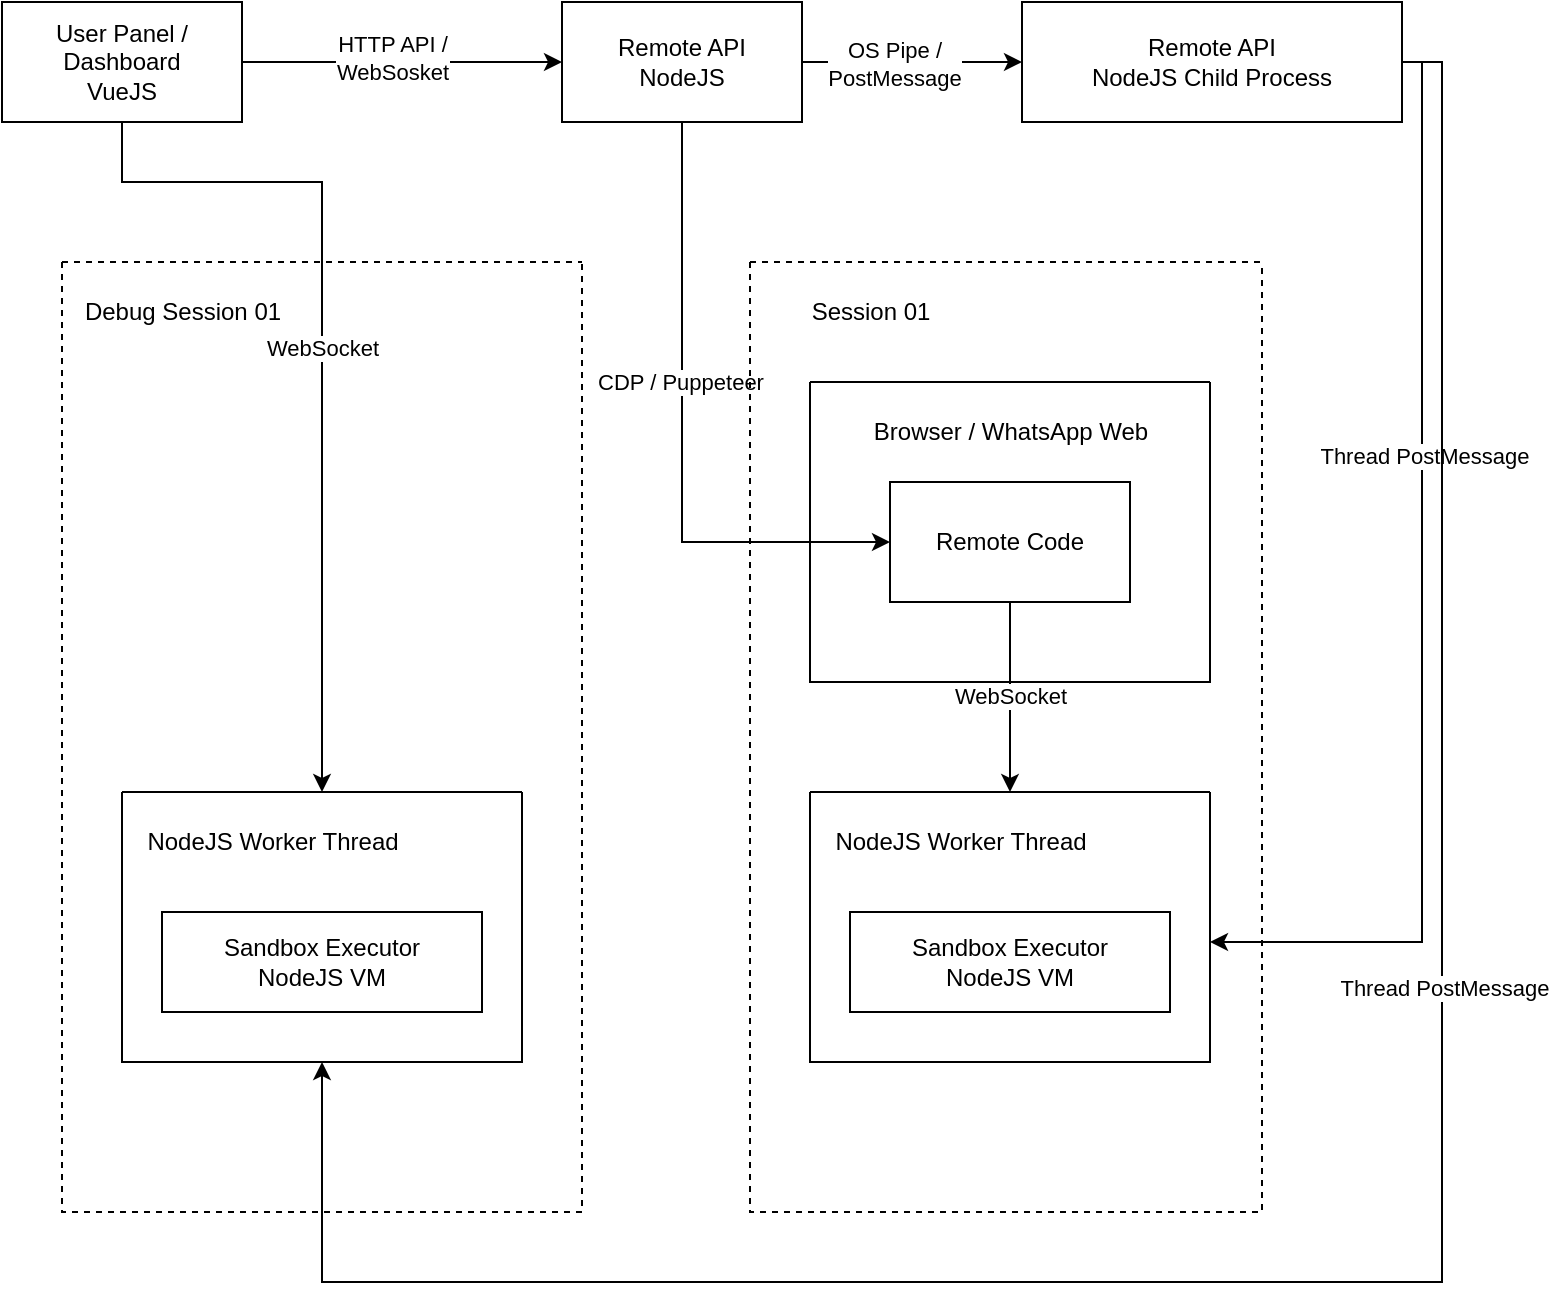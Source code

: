 <mxfile version="27.1.6">
  <diagram name="Page-1" id="mmypXaPOFrOKfEMIup9c">
    <mxGraphModel dx="1093" dy="785" grid="1" gridSize="10" guides="1" tooltips="1" connect="1" arrows="1" fold="1" page="1" pageScale="1" pageWidth="827" pageHeight="1169" math="0" shadow="0">
      <root>
        <mxCell id="0" />
        <mxCell id="1" parent="0" />
        <mxCell id="ddkVlbm5XYF5PTVihkaI-9" style="edgeStyle=orthogonalEdgeStyle;rounded=0;orthogonalLoop=1;jettySize=auto;html=1;curved=1;" parent="1" source="ddkVlbm5XYF5PTVihkaI-1" target="ddkVlbm5XYF5PTVihkaI-2" edge="1">
          <mxGeometry relative="1" as="geometry" />
        </mxCell>
        <mxCell id="ddkVlbm5XYF5PTVihkaI-10" value="HTTP API /&lt;div&gt;WebSosket&lt;/div&gt;" style="edgeLabel;html=1;align=center;verticalAlign=middle;resizable=0;points=[];" parent="ddkVlbm5XYF5PTVihkaI-9" vertex="1" connectable="0">
          <mxGeometry x="-0.071" y="2" relative="1" as="geometry">
            <mxPoint as="offset" />
          </mxGeometry>
        </mxCell>
        <mxCell id="ddkVlbm5XYF5PTVihkaI-1" value="User Panel / Dashboard&lt;div&gt;VueJS&lt;/div&gt;" style="rounded=0;whiteSpace=wrap;html=1;" parent="1" vertex="1">
          <mxGeometry x="40" y="80" width="120" height="60" as="geometry" />
        </mxCell>
        <mxCell id="ddkVlbm5XYF5PTVihkaI-7" style="edgeStyle=orthogonalEdgeStyle;rounded=0;orthogonalLoop=1;jettySize=auto;html=1;entryX=0;entryY=0.5;entryDx=0;entryDy=0;" parent="1" source="ddkVlbm5XYF5PTVihkaI-2" target="ddkVlbm5XYF5PTVihkaI-3" edge="1">
          <mxGeometry relative="1" as="geometry">
            <Array as="points">
              <mxPoint x="380" y="350" />
            </Array>
          </mxGeometry>
        </mxCell>
        <mxCell id="ddkVlbm5XYF5PTVihkaI-8" value="CDP / Puppeteer" style="edgeLabel;html=1;align=center;verticalAlign=middle;resizable=0;points=[];" parent="ddkVlbm5XYF5PTVihkaI-7" vertex="1" connectable="0">
          <mxGeometry x="-0.173" y="-1" relative="1" as="geometry">
            <mxPoint as="offset" />
          </mxGeometry>
        </mxCell>
        <mxCell id="ddkVlbm5XYF5PTVihkaI-2" value="Remote API&lt;div&gt;NodeJS&lt;/div&gt;" style="rounded=0;whiteSpace=wrap;html=1;" parent="1" vertex="1">
          <mxGeometry x="320" y="80" width="120" height="60" as="geometry" />
        </mxCell>
        <mxCell id="ddkVlbm5XYF5PTVihkaI-15" style="edgeStyle=orthogonalEdgeStyle;rounded=0;orthogonalLoop=1;jettySize=auto;html=1;exitX=1;exitY=0.5;exitDx=0;exitDy=0;" parent="1" source="ddkVlbm5XYF5PTVihkaI-11" target="ddkVlbm5XYF5PTVihkaI-23" edge="1">
          <mxGeometry relative="1" as="geometry">
            <mxPoint x="440" y="335" as="targetPoint" />
            <Array as="points">
              <mxPoint x="750" y="110" />
              <mxPoint x="750" y="550" />
            </Array>
          </mxGeometry>
        </mxCell>
        <mxCell id="ddkVlbm5XYF5PTVihkaI-16" value="Thread PostMessage" style="edgeLabel;html=1;align=center;verticalAlign=middle;resizable=0;points=[];" parent="ddkVlbm5XYF5PTVihkaI-15" vertex="1" connectable="0">
          <mxGeometry x="-0.257" y="1" relative="1" as="geometry">
            <mxPoint as="offset" />
          </mxGeometry>
        </mxCell>
        <mxCell id="ddkVlbm5XYF5PTVihkaI-11" value="Remote API&lt;div&gt;NodeJS Child Process&lt;/div&gt;" style="rounded=0;whiteSpace=wrap;html=1;" parent="1" vertex="1">
          <mxGeometry x="550" y="80" width="190" height="60" as="geometry" />
        </mxCell>
        <mxCell id="ddkVlbm5XYF5PTVihkaI-12" style="edgeStyle=orthogonalEdgeStyle;rounded=0;orthogonalLoop=1;jettySize=auto;html=1;curved=1;" parent="1" source="ddkVlbm5XYF5PTVihkaI-2" target="ddkVlbm5XYF5PTVihkaI-11" edge="1">
          <mxGeometry relative="1" as="geometry" />
        </mxCell>
        <mxCell id="ddkVlbm5XYF5PTVihkaI-13" value="OS Pipe /&lt;div&gt;PostMessage&lt;/div&gt;" style="edgeLabel;html=1;align=center;verticalAlign=middle;resizable=0;points=[];" parent="ddkVlbm5XYF5PTVihkaI-12" vertex="1" connectable="0">
          <mxGeometry x="-0.173" y="-1" relative="1" as="geometry">
            <mxPoint as="offset" />
          </mxGeometry>
        </mxCell>
        <mxCell id="ddkVlbm5XYF5PTVihkaI-18" value="" style="swimlane;startSize=0;dashed=1;" parent="1" vertex="1">
          <mxGeometry x="414" y="210" width="256" height="475" as="geometry" />
        </mxCell>
        <mxCell id="ddkVlbm5XYF5PTVihkaI-20" value="&lt;div&gt;Session 01&lt;/div&gt;" style="text;html=1;align=center;verticalAlign=middle;resizable=0;points=[];autosize=1;strokeColor=none;fillColor=none;" parent="ddkVlbm5XYF5PTVihkaI-18" vertex="1">
          <mxGeometry x="20" y="10" width="80" height="30" as="geometry" />
        </mxCell>
        <mxCell id="ddkVlbm5XYF5PTVihkaI-21" style="edgeStyle=orthogonalEdgeStyle;rounded=0;orthogonalLoop=1;jettySize=auto;html=1;exitX=0.5;exitY=1;exitDx=0;exitDy=0;" parent="ddkVlbm5XYF5PTVihkaI-18" source="ddkVlbm5XYF5PTVihkaI-3" target="ddkVlbm5XYF5PTVihkaI-23" edge="1">
          <mxGeometry relative="1" as="geometry">
            <mxPoint x="320" y="90" as="targetPoint" />
          </mxGeometry>
        </mxCell>
        <mxCell id="ddkVlbm5XYF5PTVihkaI-22" value="WebSocket" style="edgeLabel;html=1;align=center;verticalAlign=middle;resizable=0;points=[];" parent="ddkVlbm5XYF5PTVihkaI-21" vertex="1" connectable="0">
          <mxGeometry x="-0.022" relative="1" as="geometry">
            <mxPoint as="offset" />
          </mxGeometry>
        </mxCell>
        <mxCell id="ddkVlbm5XYF5PTVihkaI-4" value="" style="swimlane;startSize=0;" parent="ddkVlbm5XYF5PTVihkaI-18" vertex="1">
          <mxGeometry x="30" y="60" width="200" height="150" as="geometry" />
        </mxCell>
        <mxCell id="ddkVlbm5XYF5PTVihkaI-3" value="Remote Code" style="rounded=0;whiteSpace=wrap;html=1;" parent="ddkVlbm5XYF5PTVihkaI-4" vertex="1">
          <mxGeometry x="40" y="50" width="120" height="60" as="geometry" />
        </mxCell>
        <mxCell id="ddkVlbm5XYF5PTVihkaI-5" value="&lt;div&gt;Browser / WhatsApp Web&lt;br&gt;&lt;/div&gt;" style="text;html=1;align=center;verticalAlign=middle;resizable=0;points=[];autosize=1;strokeColor=none;fillColor=none;" parent="ddkVlbm5XYF5PTVihkaI-4" vertex="1">
          <mxGeometry x="20" y="10" width="160" height="30" as="geometry" />
        </mxCell>
        <mxCell id="ddkVlbm5XYF5PTVihkaI-23" value="" style="swimlane;startSize=0;" parent="ddkVlbm5XYF5PTVihkaI-18" vertex="1">
          <mxGeometry x="30" y="265" width="200" height="135" as="geometry" />
        </mxCell>
        <mxCell id="ddkVlbm5XYF5PTVihkaI-24" value="NodeJS Worker Thread" style="text;html=1;align=center;verticalAlign=middle;resizable=0;points=[];autosize=1;strokeColor=none;fillColor=none;" parent="ddkVlbm5XYF5PTVihkaI-23" vertex="1">
          <mxGeometry y="10" width="150" height="30" as="geometry" />
        </mxCell>
        <mxCell id="ddkVlbm5XYF5PTVihkaI-17" value="Sandbox Executor&lt;div&gt;NodeJS VM&lt;/div&gt;" style="rounded=0;whiteSpace=wrap;html=1;" parent="ddkVlbm5XYF5PTVihkaI-23" vertex="1">
          <mxGeometry x="20" y="60" width="160" height="50" as="geometry" />
        </mxCell>
        <mxCell id="ddkVlbm5XYF5PTVihkaI-27" value="" style="swimlane;startSize=0;dashed=1;" parent="1" vertex="1">
          <mxGeometry x="70" y="210" width="260" height="475" as="geometry" />
        </mxCell>
        <mxCell id="ddkVlbm5XYF5PTVihkaI-28" value="&lt;div&gt;Debug Session 01&lt;/div&gt;" style="text;html=1;align=center;verticalAlign=middle;resizable=0;points=[];autosize=1;strokeColor=none;fillColor=none;" parent="ddkVlbm5XYF5PTVihkaI-27" vertex="1">
          <mxGeometry y="10" width="120" height="30" as="geometry" />
        </mxCell>
        <mxCell id="ddkVlbm5XYF5PTVihkaI-34" value="" style="swimlane;startSize=0;" parent="ddkVlbm5XYF5PTVihkaI-27" vertex="1">
          <mxGeometry x="30" y="265" width="200" height="135" as="geometry" />
        </mxCell>
        <mxCell id="ddkVlbm5XYF5PTVihkaI-35" value="NodeJS Worker Thread" style="text;html=1;align=center;verticalAlign=middle;resizable=0;points=[];autosize=1;strokeColor=none;fillColor=none;" parent="ddkVlbm5XYF5PTVihkaI-34" vertex="1">
          <mxGeometry y="10" width="150" height="30" as="geometry" />
        </mxCell>
        <mxCell id="ddkVlbm5XYF5PTVihkaI-36" value="Sandbox Executor&lt;div&gt;NodeJS VM&lt;/div&gt;" style="rounded=0;whiteSpace=wrap;html=1;" parent="ddkVlbm5XYF5PTVihkaI-34" vertex="1">
          <mxGeometry x="20" y="60" width="160" height="50" as="geometry" />
        </mxCell>
        <mxCell id="ddkVlbm5XYF5PTVihkaI-29" style="edgeStyle=orthogonalEdgeStyle;rounded=0;orthogonalLoop=1;jettySize=auto;html=1;entryX=0.5;entryY=0;entryDx=0;entryDy=0;exitX=0.5;exitY=1;exitDx=0;exitDy=0;" parent="1" source="ddkVlbm5XYF5PTVihkaI-1" target="ddkVlbm5XYF5PTVihkaI-34" edge="1">
          <mxGeometry relative="1" as="geometry">
            <mxPoint x="240" y="180" as="sourcePoint" />
            <mxPoint x="270" y="573" as="targetPoint" />
            <Array as="points">
              <mxPoint x="100" y="170" />
              <mxPoint x="200" y="170" />
            </Array>
          </mxGeometry>
        </mxCell>
        <mxCell id="ddkVlbm5XYF5PTVihkaI-30" value="WebSocket" style="edgeLabel;html=1;align=center;verticalAlign=middle;resizable=0;points=[];" parent="ddkVlbm5XYF5PTVihkaI-29" vertex="1" connectable="0">
          <mxGeometry x="-0.022" relative="1" as="geometry">
            <mxPoint as="offset" />
          </mxGeometry>
        </mxCell>
        <mxCell id="ddkVlbm5XYF5PTVihkaI-37" style="edgeStyle=orthogonalEdgeStyle;rounded=0;orthogonalLoop=1;jettySize=auto;html=1;exitX=1;exitY=0.5;exitDx=0;exitDy=0;entryX=0.5;entryY=1;entryDx=0;entryDy=0;" parent="1" source="ddkVlbm5XYF5PTVihkaI-11" target="ddkVlbm5XYF5PTVihkaI-34" edge="1">
          <mxGeometry relative="1" as="geometry">
            <mxPoint x="440" y="335" as="targetPoint" />
            <Array as="points">
              <mxPoint x="760" y="110" />
              <mxPoint x="760" y="720" />
              <mxPoint x="200" y="720" />
            </Array>
          </mxGeometry>
        </mxCell>
        <mxCell id="ddkVlbm5XYF5PTVihkaI-38" value="Thread PostMessage" style="edgeLabel;html=1;align=center;verticalAlign=middle;resizable=0;points=[];" parent="ddkVlbm5XYF5PTVihkaI-37" vertex="1" connectable="0">
          <mxGeometry x="-0.257" y="1" relative="1" as="geometry">
            <mxPoint as="offset" />
          </mxGeometry>
        </mxCell>
      </root>
    </mxGraphModel>
  </diagram>
</mxfile>
